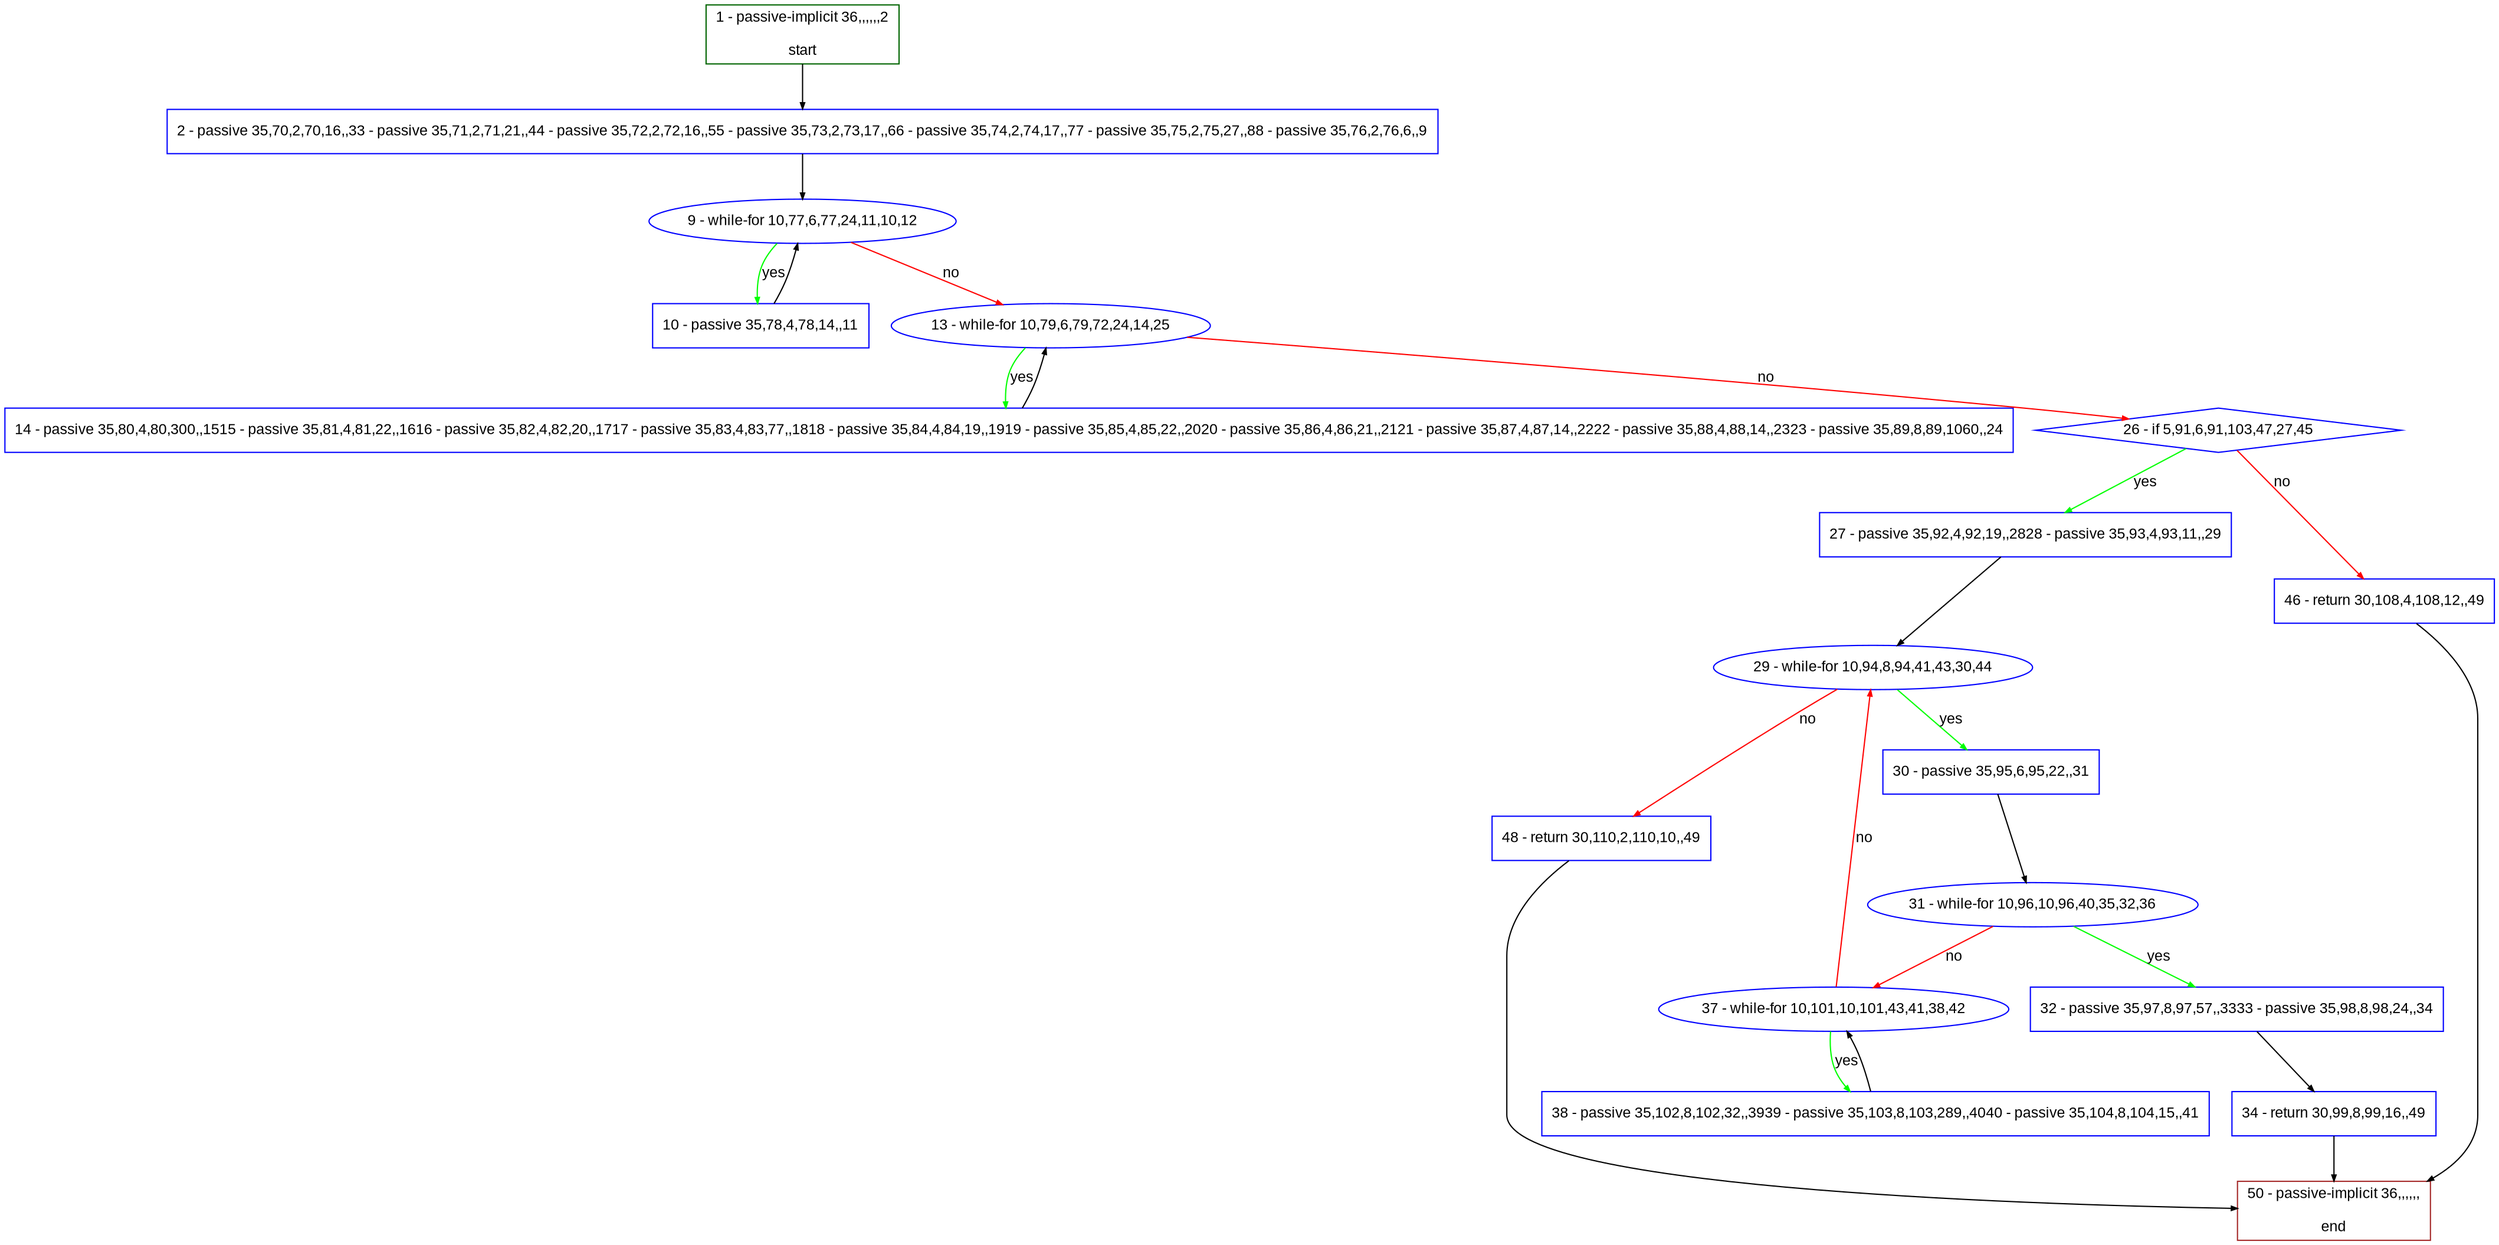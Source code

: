 digraph "" {
  graph [pack="true", label="", fontsize="12", packmode="clust", fontname="Arial", fillcolor="#FFFFCC", bgcolor="white", style="rounded,filled", compound="true"];
  node [node_initialized="no", label="", color="grey", fontsize="12", fillcolor="white", fontname="Arial", style="filled", shape="rectangle", compound="true", fixedsize="false"];
  edge [fontcolor="black", arrowhead="normal", arrowtail="none", arrowsize="0.5", ltail="", label="", color="black", fontsize="12", lhead="", fontname="Arial", dir="forward", compound="true"];
  __N1 [label="2 - passive 35,70,2,70,16,,33 - passive 35,71,2,71,21,,44 - passive 35,72,2,72,16,,55 - passive 35,73,2,73,17,,66 - passive 35,74,2,74,17,,77 - passive 35,75,2,75,27,,88 - passive 35,76,2,76,6,,9", color="#0000ff", fillcolor="#ffffff", style="filled", shape="box"];
  __N2 [label="1 - passive-implicit 36,,,,,,2\n\nstart", color="#006400", fillcolor="#ffffff", style="filled", shape="box"];
  __N3 [label="9 - while-for 10,77,6,77,24,11,10,12", color="#0000ff", fillcolor="#ffffff", style="filled", shape="oval"];
  __N4 [label="10 - passive 35,78,4,78,14,,11", color="#0000ff", fillcolor="#ffffff", style="filled", shape="box"];
  __N5 [label="13 - while-for 10,79,6,79,72,24,14,25", color="#0000ff", fillcolor="#ffffff", style="filled", shape="oval"];
  __N6 [label="14 - passive 35,80,4,80,300,,1515 - passive 35,81,4,81,22,,1616 - passive 35,82,4,82,20,,1717 - passive 35,83,4,83,77,,1818 - passive 35,84,4,84,19,,1919 - passive 35,85,4,85,22,,2020 - passive 35,86,4,86,21,,2121 - passive 35,87,4,87,14,,2222 - passive 35,88,4,88,14,,2323 - passive 35,89,8,89,1060,,24", color="#0000ff", fillcolor="#ffffff", style="filled", shape="box"];
  __N7 [label="26 - if 5,91,6,91,103,47,27,45", color="#0000ff", fillcolor="#ffffff", style="filled", shape="diamond"];
  __N8 [label="27 - passive 35,92,4,92,19,,2828 - passive 35,93,4,93,11,,29", color="#0000ff", fillcolor="#ffffff", style="filled", shape="box"];
  __N9 [label="46 - return 30,108,4,108,12,,49", color="#0000ff", fillcolor="#ffffff", style="filled", shape="box"];
  __N10 [label="29 - while-for 10,94,8,94,41,43,30,44", color="#0000ff", fillcolor="#ffffff", style="filled", shape="oval"];
  __N11 [label="30 - passive 35,95,6,95,22,,31", color="#0000ff", fillcolor="#ffffff", style="filled", shape="box"];
  __N12 [label="48 - return 30,110,2,110,10,,49", color="#0000ff", fillcolor="#ffffff", style="filled", shape="box"];
  __N13 [label="31 - while-for 10,96,10,96,40,35,32,36", color="#0000ff", fillcolor="#ffffff", style="filled", shape="oval"];
  __N14 [label="32 - passive 35,97,8,97,57,,3333 - passive 35,98,8,98,24,,34", color="#0000ff", fillcolor="#ffffff", style="filled", shape="box"];
  __N15 [label="37 - while-for 10,101,10,101,43,41,38,42", color="#0000ff", fillcolor="#ffffff", style="filled", shape="oval"];
  __N16 [label="34 - return 30,99,8,99,16,,49", color="#0000ff", fillcolor="#ffffff", style="filled", shape="box"];
  __N17 [label="50 - passive-implicit 36,,,,,,\n\nend", color="#a52a2a", fillcolor="#ffffff", style="filled", shape="box"];
  __N18 [label="38 - passive 35,102,8,102,32,,3939 - passive 35,103,8,103,289,,4040 - passive 35,104,8,104,15,,41", color="#0000ff", fillcolor="#ffffff", style="filled", shape="box"];
  __N2 -> __N1 [arrowhead="normal", arrowtail="none", color="#000000", label="", dir="forward"];
  __N1 -> __N3 [arrowhead="normal", arrowtail="none", color="#000000", label="", dir="forward"];
  __N3 -> __N4 [arrowhead="normal", arrowtail="none", color="#00ff00", label="yes", dir="forward"];
  __N4 -> __N3 [arrowhead="normal", arrowtail="none", color="#000000", label="", dir="forward"];
  __N3 -> __N5 [arrowhead="normal", arrowtail="none", color="#ff0000", label="no", dir="forward"];
  __N5 -> __N6 [arrowhead="normal", arrowtail="none", color="#00ff00", label="yes", dir="forward"];
  __N6 -> __N5 [arrowhead="normal", arrowtail="none", color="#000000", label="", dir="forward"];
  __N5 -> __N7 [arrowhead="normal", arrowtail="none", color="#ff0000", label="no", dir="forward"];
  __N7 -> __N8 [arrowhead="normal", arrowtail="none", color="#00ff00", label="yes", dir="forward"];
  __N7 -> __N9 [arrowhead="normal", arrowtail="none", color="#ff0000", label="no", dir="forward"];
  __N8 -> __N10 [arrowhead="normal", arrowtail="none", color="#000000", label="", dir="forward"];
  __N10 -> __N11 [arrowhead="normal", arrowtail="none", color="#00ff00", label="yes", dir="forward"];
  __N10 -> __N12 [arrowhead="normal", arrowtail="none", color="#ff0000", label="no", dir="forward"];
  __N11 -> __N13 [arrowhead="normal", arrowtail="none", color="#000000", label="", dir="forward"];
  __N13 -> __N14 [arrowhead="normal", arrowtail="none", color="#00ff00", label="yes", dir="forward"];
  __N13 -> __N15 [arrowhead="normal", arrowtail="none", color="#ff0000", label="no", dir="forward"];
  __N14 -> __N16 [arrowhead="normal", arrowtail="none", color="#000000", label="", dir="forward"];
  __N16 -> __N17 [arrowhead="normal", arrowtail="none", color="#000000", label="", dir="forward"];
  __N15 -> __N10 [arrowhead="normal", arrowtail="none", color="#ff0000", label="no", dir="forward"];
  __N15 -> __N18 [arrowhead="normal", arrowtail="none", color="#00ff00", label="yes", dir="forward"];
  __N18 -> __N15 [arrowhead="normal", arrowtail="none", color="#000000", label="", dir="forward"];
  __N9 -> __N17 [arrowhead="normal", arrowtail="none", color="#000000", label="", dir="forward"];
  __N12 -> __N17 [arrowhead="normal", arrowtail="none", color="#000000", label="", dir="forward"];
}
